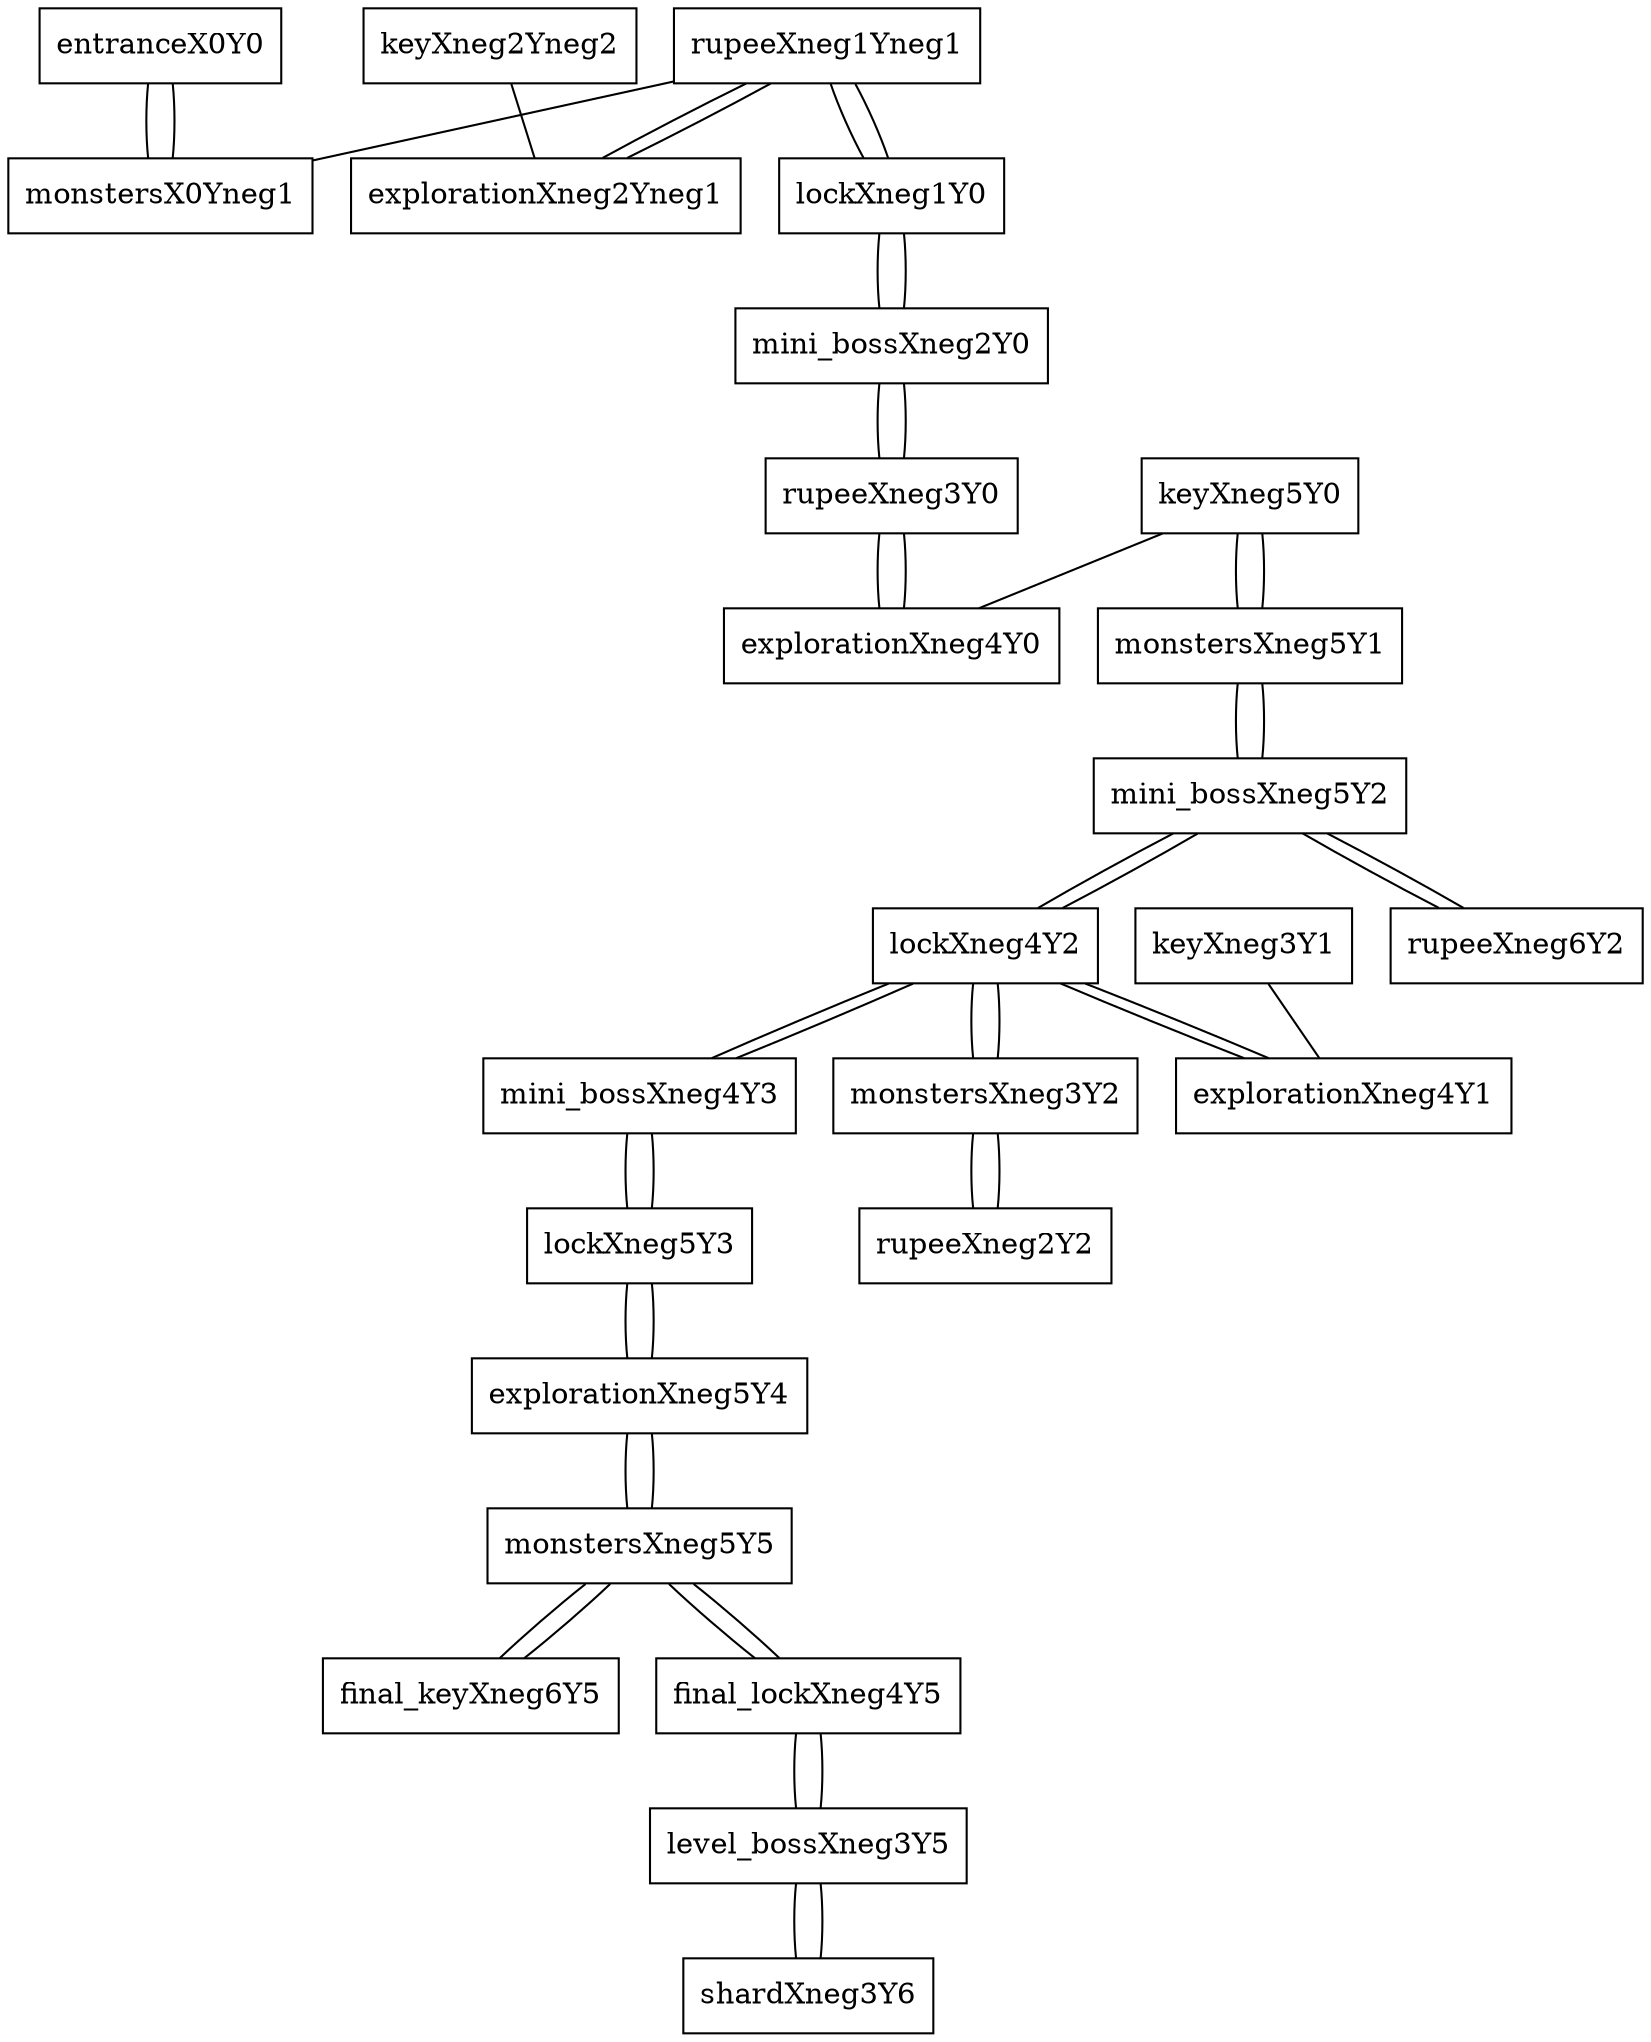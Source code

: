 graph space {

node [shape="box"]; entranceX0Y0 [pad="1.5,0.0" pos="0,0!"]; monstersX0Yneg1 [pad="1.5,0.0" pos="0,-1!"]; rupeeXneg1Yneg1 [pad="1.5,0.0" pos="-1,-1!"]; explorationXneg2Yneg1 [pad="1.5,0.0" pos="-2,-1!"]; keyXneg2Yneg2 [pad="1.5,0.0" pos="-2,-2!"]; lockXneg1Y0 [pad="1.5,0.0" pos="-1,0!"]; mini_bossXneg2Y0 [pad="1.5,0.0" pos="-2,0!"]; rupeeXneg3Y0 [pad="1.5,0.0" pos="-3,0!"]; explorationXneg4Y0 [pad="1.5,0.0" pos="-4,0!"]; keyXneg5Y0 [pad="1.5,0.0" pos="-5,0!"]; monstersXneg5Y1 [pad="1.5,0.0" pos="-5,1!"]; mini_bossXneg5Y2 [pad="1.5,0.0" pos="-5,2!"]; rupeeXneg6Y2 [pad="1.5,0.0" pos="-6,2!"]; lockXneg4Y2 [pad="1.5,0.0" pos="-4,2!"]; explorationXneg4Y1 [pad="1.5,0.0" pos="-4,1!"]; keyXneg3Y1 [pad="1.5,0.0" pos="-3,1!"]; monstersXneg3Y2 [pad="1.5,0.0" pos="-3,2!"]; rupeeXneg2Y2 [pad="1.5,0.0" pos="-2,2!"]; mini_bossXneg4Y3 [pad="1.5,0.0" pos="-4,3!"]; lockXneg5Y3 [pad="1.5,0.0" pos="-5,3!"]; explorationXneg5Y4 [pad="1.5,0.0" pos="-5,4!"]; monstersXneg5Y5 [pad="1.5,0.0" pos="-5,5!"]; final_keyXneg6Y5 [pad="1.5,0.0" pos="-6,5!"]; final_lockXneg4Y5 [pad="1.5,0.0" pos="-4,5!"]; level_bossXneg3Y5 [pad="1.5,0.0" pos="-3,5!"]; shardXneg3Y6 [pad="1.5,0.0" pos="-3,6!"]; 
entranceX0Y0 -- monstersX0Yneg1;
monstersX0Yneg1 -- entranceX0Y0;
rupeeXneg1Yneg1 -- explorationXneg2Yneg1;
rupeeXneg1Yneg1 -- lockXneg1Y0;
rupeeXneg1Yneg1 -- monstersX0Yneg1;
explorationXneg2Yneg1 -- rupeeXneg1Yneg1;
keyXneg2Yneg2 -- explorationXneg2Yneg1;
lockXneg1Y0 -- mini_bossXneg2Y0;
lockXneg1Y0 -- rupeeXneg1Yneg1;
mini_bossXneg2Y0 -- rupeeXneg3Y0;
mini_bossXneg2Y0 -- lockXneg1Y0;
rupeeXneg3Y0 -- explorationXneg4Y0;
rupeeXneg3Y0 -- mini_bossXneg2Y0;
explorationXneg4Y0 -- rupeeXneg3Y0;
keyXneg5Y0 -- explorationXneg4Y0;
keyXneg5Y0 -- monstersXneg5Y1;
monstersXneg5Y1 -- mini_bossXneg5Y2;
monstersXneg5Y1 -- keyXneg5Y0;
mini_bossXneg5Y2 -- rupeeXneg6Y2;
mini_bossXneg5Y2 -- lockXneg4Y2;
mini_bossXneg5Y2 -- monstersXneg5Y1;
rupeeXneg6Y2 -- mini_bossXneg5Y2;
lockXneg4Y2 -- mini_bossXneg5Y2;
lockXneg4Y2 -- mini_bossXneg4Y3;
lockXneg4Y2 -- monstersXneg3Y2;
lockXneg4Y2 -- explorationXneg4Y1;
explorationXneg4Y1 -- lockXneg4Y2;
keyXneg3Y1 -- explorationXneg4Y1;
monstersXneg3Y2 -- lockXneg4Y2;
monstersXneg3Y2 -- rupeeXneg2Y2;
rupeeXneg2Y2 -- monstersXneg3Y2;
mini_bossXneg4Y3 -- lockXneg5Y3;
mini_bossXneg4Y3 -- lockXneg4Y2;
lockXneg5Y3 -- explorationXneg5Y4;
lockXneg5Y3 -- mini_bossXneg4Y3;
explorationXneg5Y4 -- monstersXneg5Y5;
explorationXneg5Y4 -- lockXneg5Y3;
monstersXneg5Y5 -- explorationXneg5Y4;
monstersXneg5Y5 -- final_keyXneg6Y5;
monstersXneg5Y5 -- final_lockXneg4Y5;
final_keyXneg6Y5 -- monstersXneg5Y5;
final_lockXneg4Y5 -- monstersXneg5Y5;
final_lockXneg4Y5 -- level_bossXneg3Y5;
level_bossXneg3Y5 -- final_lockXneg4Y5;
level_bossXneg3Y5 -- shardXneg3Y6;
shardXneg3Y6 -- level_bossXneg3Y5;
}